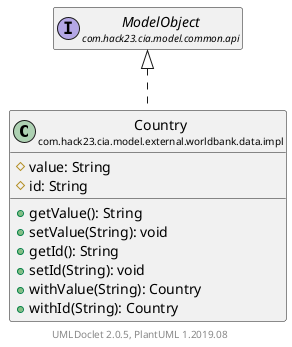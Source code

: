@startuml
    set namespaceSeparator none
    hide empty fields
    hide empty methods

    class "<size:14>Country\n<size:10>com.hack23.cia.model.external.worldbank.data.impl" as com.hack23.cia.model.external.worldbank.data.impl.Country [[Country.html]] {
        #value: String
        #id: String
        +getValue(): String
        +setValue(String): void
        +getId(): String
        +setId(String): void
        +withValue(String): Country
        +withId(String): Country
    }

    interface "<size:14>ModelObject\n<size:10>com.hack23.cia.model.common.api" as com.hack23.cia.model.common.api.ModelObject

    com.hack23.cia.model.common.api.ModelObject <|.. com.hack23.cia.model.external.worldbank.data.impl.Country

    center footer UMLDoclet 2.0.5, PlantUML 1.2019.08
@enduml
